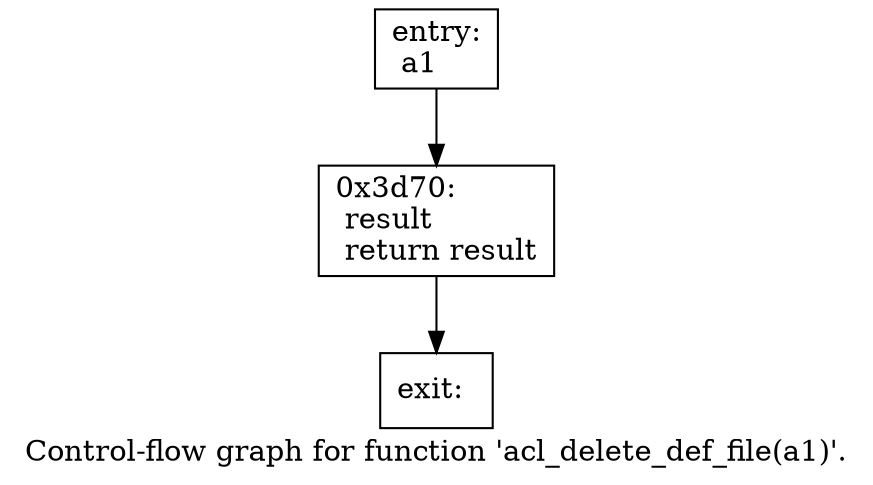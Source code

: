 digraph "Control-flow graph for function 'acl_delete_def_file(a1)'." {
  label="Control-flow graph for function 'acl_delete_def_file(a1)'.";
  node [shape=record];

  Node0796F370 [label="{entry:\l  a1\l}"];
  Node0796F370 -> Node07970330;
  Node07970330 [label="{0x3d70:\l  result\l  return result\l}"];
  Node07970330 -> Node0796FD90;
  Node0796FD90 [label="{exit:\l}"];

}
